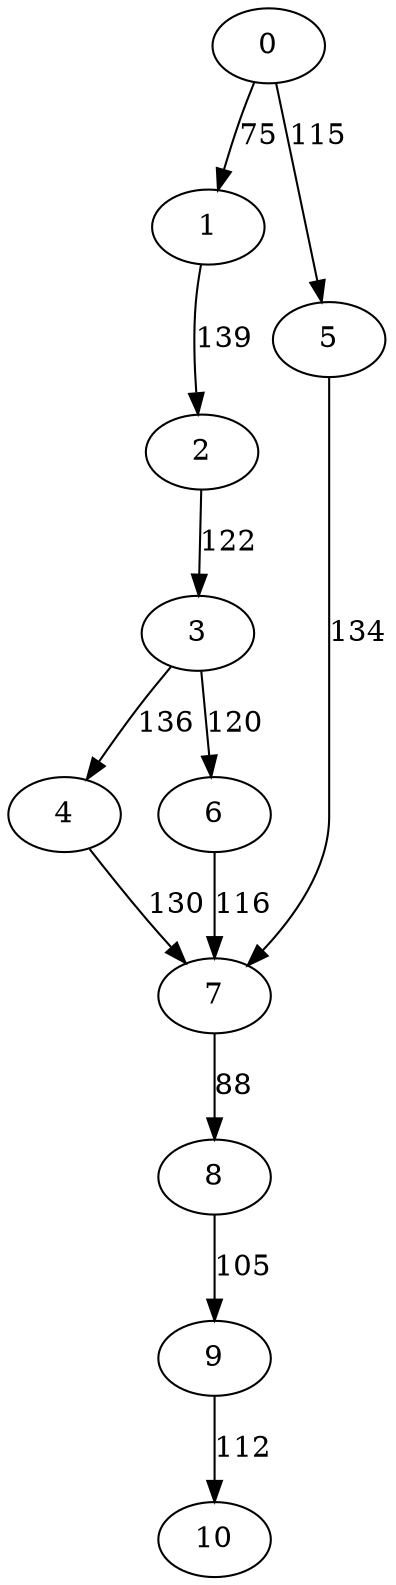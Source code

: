 digraph t10p2r5_13 {
0 -> 1 [ label = 75 ];
0 -> 5 [ label = 115 ];
1 -> 2 [ label = 139 ];
2 -> 3 [ label = 122 ];
3 -> 4 [ label = 136 ];
3 -> 6 [ label = 120 ];
4 -> 7 [ label = 130 ];
5 -> 7 [ label = 134 ];
6 -> 7 [ label = 116 ];
7 -> 8 [ label = 88 ];
8 -> 9 [ label = 105 ];
9 -> 10 [ label = 112 ];
 }

